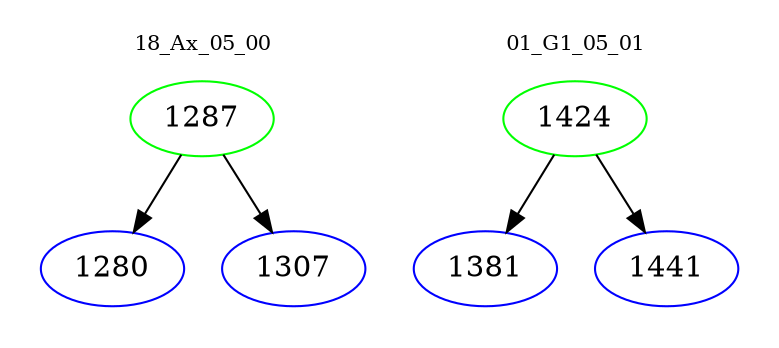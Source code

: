 digraph{
subgraph cluster_0 {
color = white
label = "18_Ax_05_00";
fontsize=10;
T0_1287 [label="1287", color="green"]
T0_1287 -> T0_1280 [color="black"]
T0_1280 [label="1280", color="blue"]
T0_1287 -> T0_1307 [color="black"]
T0_1307 [label="1307", color="blue"]
}
subgraph cluster_1 {
color = white
label = "01_G1_05_01";
fontsize=10;
T1_1424 [label="1424", color="green"]
T1_1424 -> T1_1381 [color="black"]
T1_1381 [label="1381", color="blue"]
T1_1424 -> T1_1441 [color="black"]
T1_1441 [label="1441", color="blue"]
}
}
